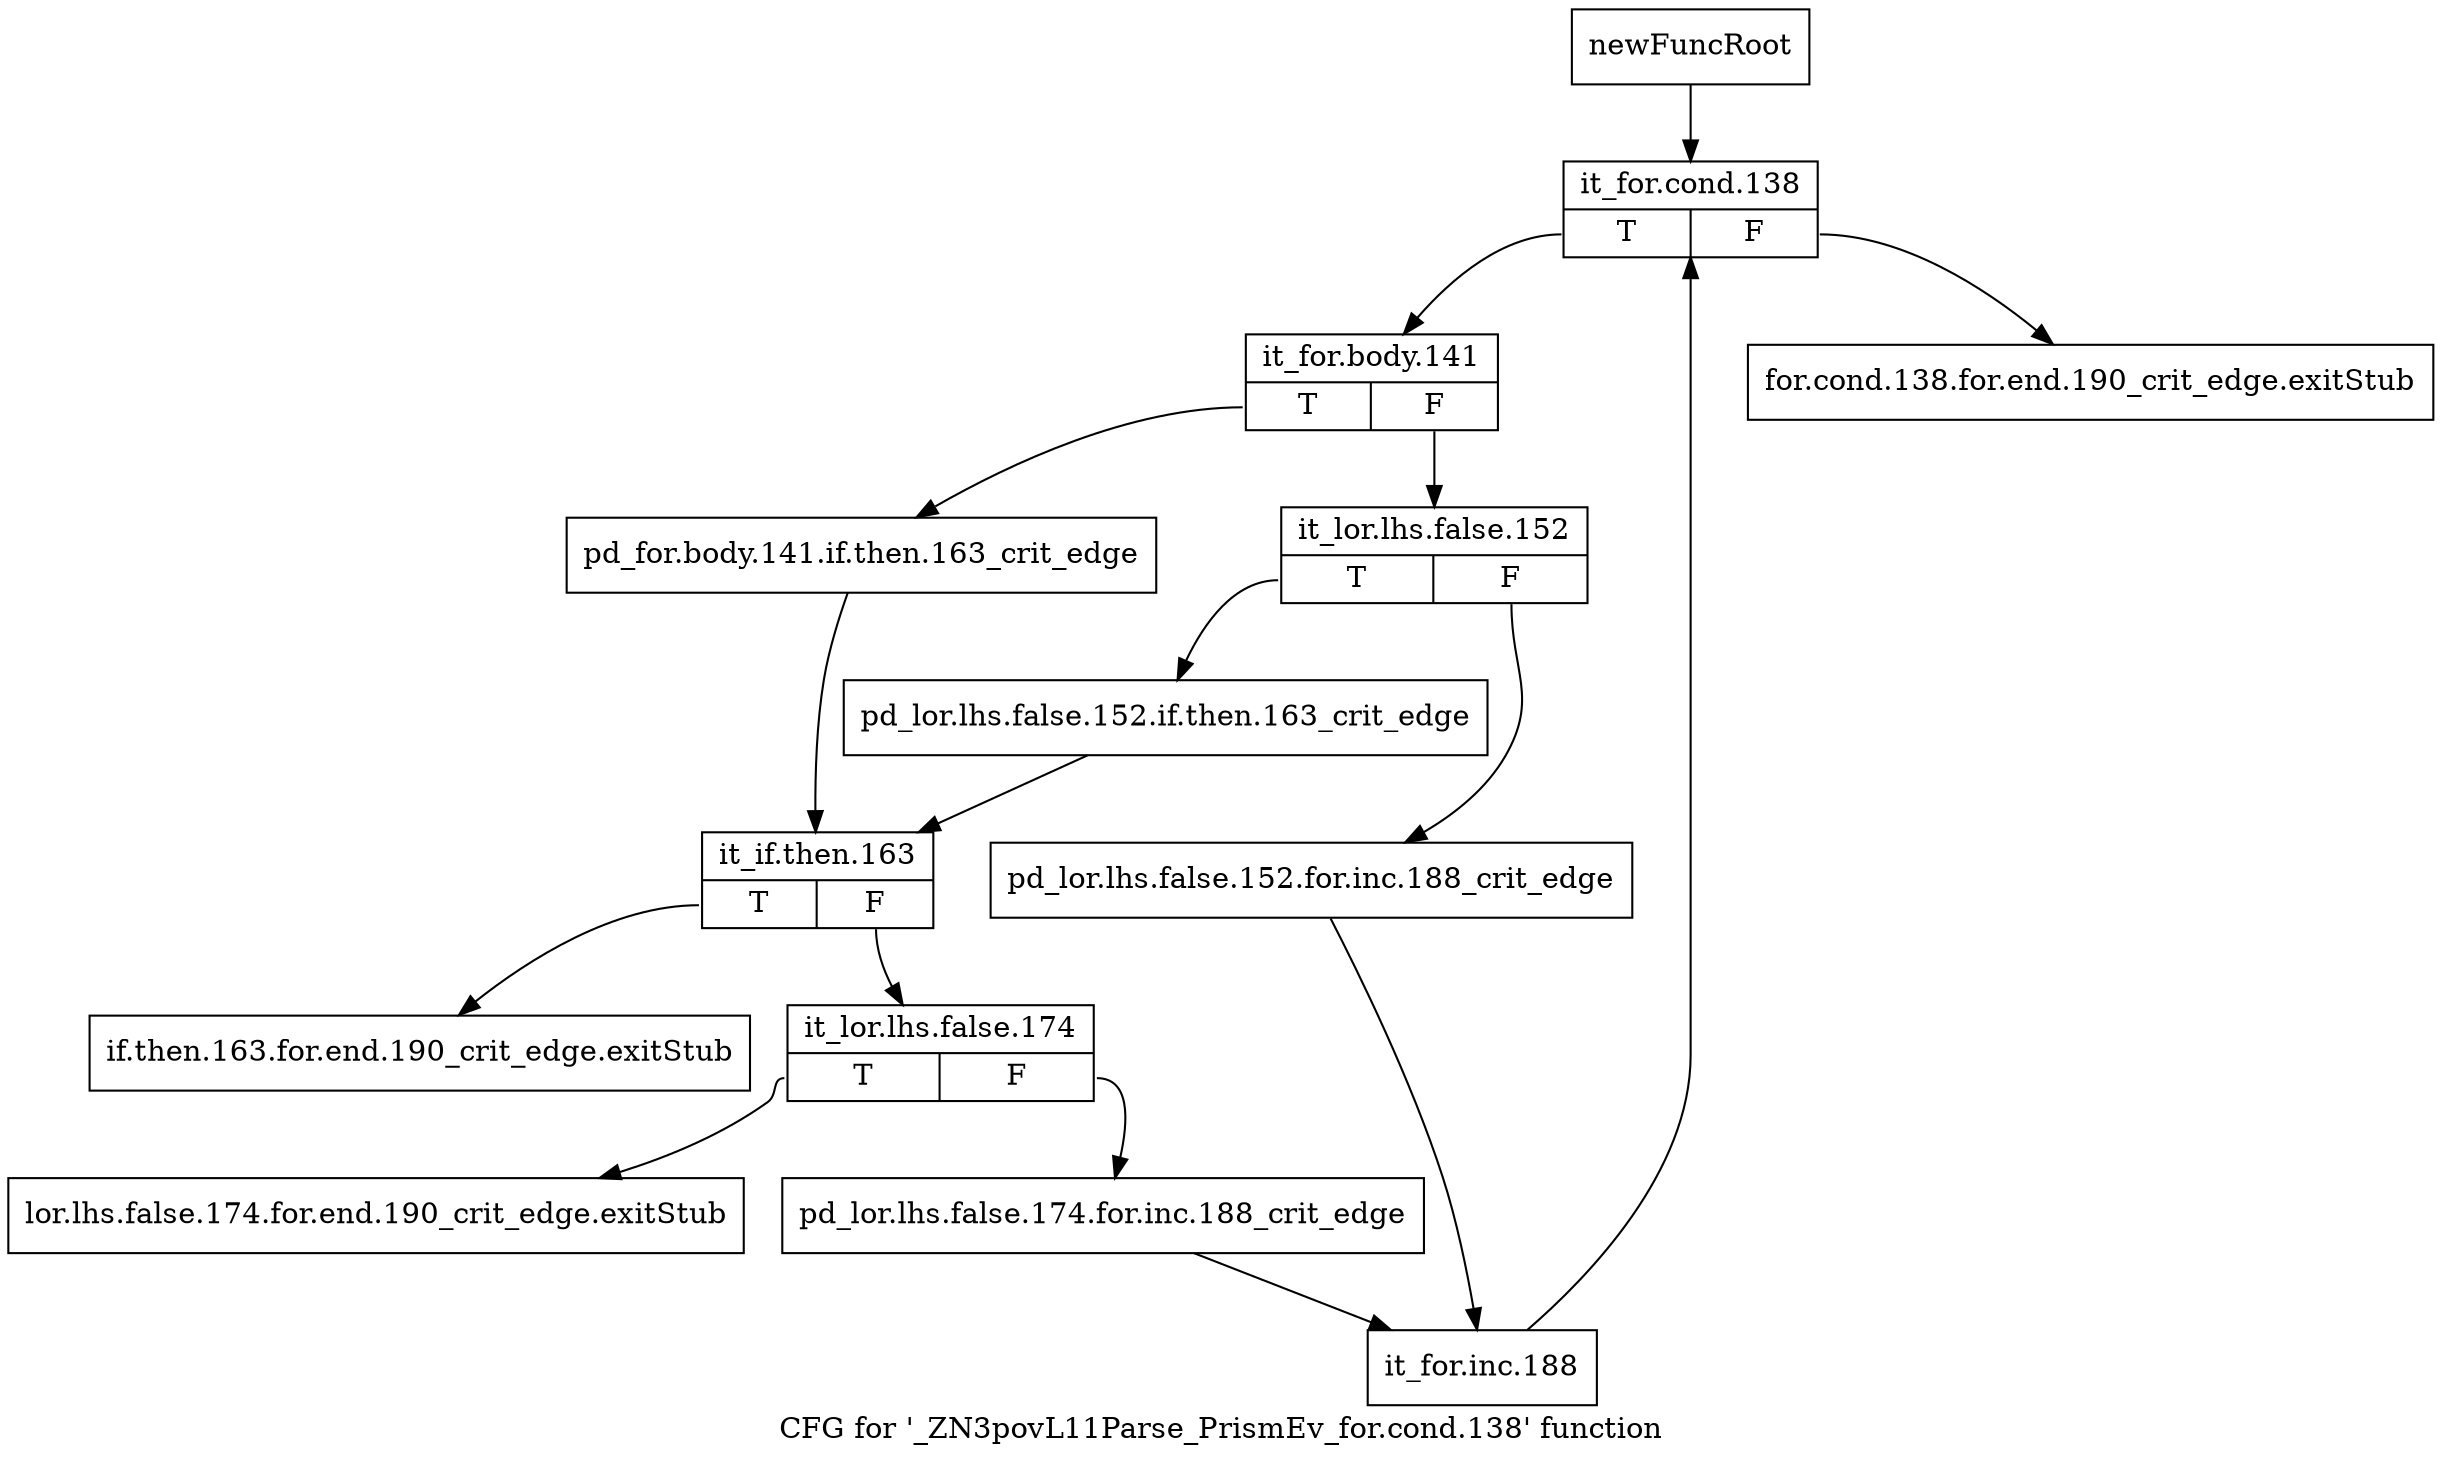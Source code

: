 digraph "CFG for '_ZN3povL11Parse_PrismEv_for.cond.138' function" {
	label="CFG for '_ZN3povL11Parse_PrismEv_for.cond.138' function";

	Node0x2774470 [shape=record,label="{newFuncRoot}"];
	Node0x2774470 -> Node0x27745b0;
	Node0x27744c0 [shape=record,label="{for.cond.138.for.end.190_crit_edge.exitStub}"];
	Node0x2774510 [shape=record,label="{if.then.163.for.end.190_crit_edge.exitStub}"];
	Node0x2774560 [shape=record,label="{lor.lhs.false.174.for.end.190_crit_edge.exitStub}"];
	Node0x27745b0 [shape=record,label="{it_for.cond.138|{<s0>T|<s1>F}}"];
	Node0x27745b0:s0 -> Node0x2774600;
	Node0x27745b0:s1 -> Node0x27744c0;
	Node0x2774600 [shape=record,label="{it_for.body.141|{<s0>T|<s1>F}}"];
	Node0x2774600:s0 -> Node0x2774740;
	Node0x2774600:s1 -> Node0x2774650;
	Node0x2774650 [shape=record,label="{it_lor.lhs.false.152|{<s0>T|<s1>F}}"];
	Node0x2774650:s0 -> Node0x27746f0;
	Node0x2774650:s1 -> Node0x27746a0;
	Node0x27746a0 [shape=record,label="{pd_lor.lhs.false.152.for.inc.188_crit_edge}"];
	Node0x27746a0 -> Node0x2774880;
	Node0x27746f0 [shape=record,label="{pd_lor.lhs.false.152.if.then.163_crit_edge}"];
	Node0x27746f0 -> Node0x2774790;
	Node0x2774740 [shape=record,label="{pd_for.body.141.if.then.163_crit_edge}"];
	Node0x2774740 -> Node0x2774790;
	Node0x2774790 [shape=record,label="{it_if.then.163|{<s0>T|<s1>F}}"];
	Node0x2774790:s0 -> Node0x2774510;
	Node0x2774790:s1 -> Node0x27747e0;
	Node0x27747e0 [shape=record,label="{it_lor.lhs.false.174|{<s0>T|<s1>F}}"];
	Node0x27747e0:s0 -> Node0x2774560;
	Node0x27747e0:s1 -> Node0x2774830;
	Node0x2774830 [shape=record,label="{pd_lor.lhs.false.174.for.inc.188_crit_edge}"];
	Node0x2774830 -> Node0x2774880;
	Node0x2774880 [shape=record,label="{it_for.inc.188}"];
	Node0x2774880 -> Node0x27745b0;
}
